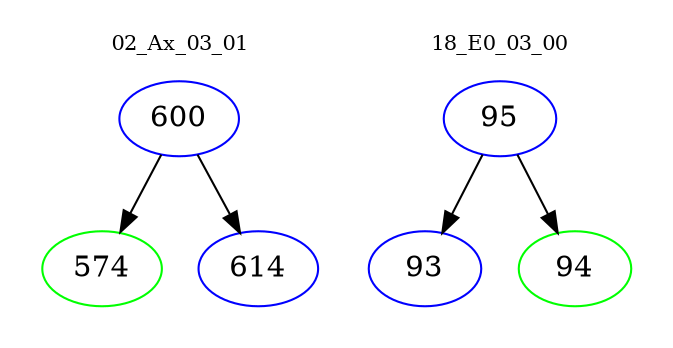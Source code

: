 digraph{
subgraph cluster_0 {
color = white
label = "02_Ax_03_01";
fontsize=10;
T0_600 [label="600", color="blue"]
T0_600 -> T0_574 [color="black"]
T0_574 [label="574", color="green"]
T0_600 -> T0_614 [color="black"]
T0_614 [label="614", color="blue"]
}
subgraph cluster_1 {
color = white
label = "18_E0_03_00";
fontsize=10;
T1_95 [label="95", color="blue"]
T1_95 -> T1_93 [color="black"]
T1_93 [label="93", color="blue"]
T1_95 -> T1_94 [color="black"]
T1_94 [label="94", color="green"]
}
}
